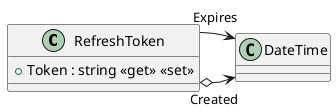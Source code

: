 @startuml
class RefreshToken {
    + Token : string <<get>> <<set>>
}
RefreshToken o-> "Created" DateTime
RefreshToken --> "Expires" DateTime
@enduml

